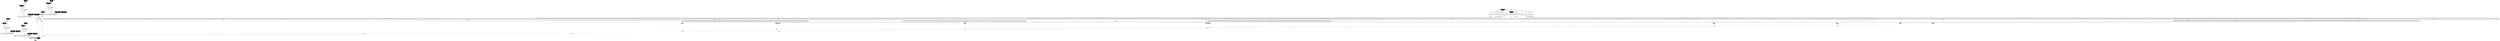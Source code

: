 digraph synthdef {
42 [label = "{{ <b> |<a> } |<__UG_NAME__>* }" style="filled, bold, rounded"  shape=record rankdir=LR];
43 [label = "{{ <b> |<a> } |<__UG_NAME__>* }" style="filled, bold, rounded"  shape=record rankdir=LR];
44 [label = "{{ <b> |<a> 5.0} |<__UG_NAME__>* }" style="filled, bold, rounded"  shape=record rankdir=LR];
45 [label = "{{ <b> |<a> 5.0} |<__UG_NAME__>* }" style="bold, rounded" shape=record rankdir=LR];
46 [label = "{{ <b> |<a> 5.0} |<__UG_NAME__>* }" style="bold, rounded" shape=record rankdir=LR];
50 [label = "{{ <b> |<a> 5.0} |<__UG_NAME__>* }" style="bold, rounded" shape=record rankdir=LR];
51 [label = "{{ <b> |<a> 5.0} |<__UG_NAME__>* }" style="bold, rounded" shape=record rankdir=LR];
55 [label = "{{ <b> |<a> 5.0} |<__UG_NAME__>* }" style="bold, rounded" shape=record rankdir=LR];
56 [label = "{{ <b> |<a> 5.0} |<__UG_NAME__>* }" style="bold, rounded" shape=record rankdir=LR];
60 [label = "{{ <b> |<a> } |<__UG_NAME__>* }" style="bold, rounded" shape=record rankdir=LR];
62 [label = "{{ <b> |<a> 5.0} |<__UG_NAME__>* }" style="bold, rounded" shape=record rankdir=LR];
63 [label = "{{ <b> |<a> 5.0} |<__UG_NAME__>* }" style="bold, rounded" shape=record rankdir=LR];
67 [label = "{{ <b> |<a> 5.0} |<__UG_NAME__>* }" style="bold, rounded" shape=record rankdir=LR];
68 [label = "{{ <b> |<a> 5.0} |<__UG_NAME__>* }" style="bold, rounded" shape=record rankdir=LR];
72 [label = "{{ <b> |<a> 5.0} |<__UG_NAME__>* }" style="bold, rounded" shape=record rankdir=LR];
73 [label = "{{ <b> |<a> 5.0} |<__UG_NAME__>* }" style="bold, rounded" shape=record rankdir=LR];
77 [label = "{{ <b> |<a> } |<__UG_NAME__>* }" style="bold, rounded" shape=record rankdir=LR];
80 [label = "{{ <b> |<a> 5.0} |<__UG_NAME__>* }" style="bold, rounded" shape=record rankdir=LR];
81 [label = "{{ <b> |<a> 5.0} |<__UG_NAME__>* }" style="bold, rounded" shape=record rankdir=LR];
85 [label = "{{ <b> |<a> 5.0} |<__UG_NAME__>* }" style="bold, rounded" shape=record rankdir=LR];
86 [label = "{{ <b> |<a> 5.0} |<__UG_NAME__>* }" style="bold, rounded" shape=record rankdir=LR];
90 [label = "{{ <b> |<a> 5.0} |<__UG_NAME__>* }" style="bold, rounded" shape=record rankdir=LR];
91 [label = "{{ <b> |<a> 5.0} |<__UG_NAME__>* }" style="bold, rounded" shape=record rankdir=LR];
95 [label = "{{ <b> |<a> } |<__UG_NAME__>* }" style="bold, rounded" shape=record rankdir=LR];
98 [label = "{{ <b> |<a> 5.0} |<__UG_NAME__>* }" style="bold, rounded" shape=record rankdir=LR];
99 [label = "{{ <b> |<a> 5.0} |<__UG_NAME__>* }" style="bold, rounded" shape=record rankdir=LR];
103 [label = "{{ <b> |<a> 5.0} |<__UG_NAME__>* }" style="bold, rounded" shape=record rankdir=LR];
104 [label = "{{ <b> |<a> 5.0} |<__UG_NAME__>* }" style="bold, rounded" shape=record rankdir=LR];
108 [label = "{{ <b> |<a> 5.0} |<__UG_NAME__>* }" style="bold, rounded" shape=record rankdir=LR];
109 [label = "{{ <b> |<a> 5.0} |<__UG_NAME__>* }" style="bold, rounded" shape=record rankdir=LR];
113 [label = "{{ <b> |<a> } |<__UG_NAME__>* }" style="bold, rounded" shape=record rankdir=LR];
116 [label = "{{ <b> |<a> 5.0} |<__UG_NAME__>* }" style="bold, rounded" shape=record rankdir=LR];
117 [label = "{{ <b> |<a> 5.0} |<__UG_NAME__>* }" style="bold, rounded" shape=record rankdir=LR];
121 [label = "{{ <b> |<a> 5.0} |<__UG_NAME__>* }" style="bold, rounded" shape=record rankdir=LR];
122 [label = "{{ <b> |<a> 5.0} |<__UG_NAME__>* }" style="bold, rounded" shape=record rankdir=LR];
126 [label = "{{ <b> |<a> 5.0} |<__UG_NAME__>* }" style="bold, rounded" shape=record rankdir=LR];
127 [label = "{{ <b> |<a> 5.0} |<__UG_NAME__>* }" style="bold, rounded" shape=record rankdir=LR];
131 [label = "{{ <b> |<a> } |<__UG_NAME__>* }" style="bold, rounded" shape=record rankdir=LR];
134 [label = "{{ <b> |<a> 5.0} |<__UG_NAME__>* }" style="filled, bold, rounded"  shape=record rankdir=LR];
136 [label = "{{ <b> |<a> } |<__UG_NAME__>* }" style="filled, bold, rounded"  shape=record rankdir=LR];
138 [label = "{{ <b> |<a> } |<__UG_NAME__>* }" style="filled, bold, rounded"  shape=record rankdir=LR];
139 [label = "{{ <b> |<a> } |<__UG_NAME__>* }" style="filled, bold, rounded"  shape=record rankdir=LR];
140 [label = "{{ <b> |<a> 5.0} |<__UG_NAME__>* }" style="filled, bold, rounded"  shape=record rankdir=LR];
141 [label = "{{ <b> |<a> } |<__UG_NAME__>* }" style="bold, rounded" shape=record rankdir=LR];
144 [label = "{{ <b> |<a> } |<__UG_NAME__>* }" style="bold, rounded" shape=record rankdir=LR];
146 [label = "{{ <b> |<a> } |<__UG_NAME__>* }" style="bold, rounded" shape=record rankdir=LR];
149 [label = "{{ <b> |<a> } |<__UG_NAME__>* }" style="bold, rounded" shape=record rankdir=LR];
152 [label = "{{ <b> |<a> } |<__UG_NAME__>* }" style="bold, rounded" shape=record rankdir=LR];
156 [label = "{{ <b> |<a> 5.0} |<__UG_NAME__>* }" style="filled, bold, rounded"  shape=record rankdir=LR];
157 [label = "{{ <b> |<a> } |<__UG_NAME__>* }" style="filled, bold, rounded"  shape=record rankdir=LR];
25 [label = "{{ <b> |<a> } |<__UG_NAME__>+ }" style="bold, rounded" shape=record rankdir=LR];
29 [label = "{{ <b> |<a> } |<__UG_NAME__>+ }" style="bold, rounded" shape=record rankdir=LR];
35 [label = "{{ <b> |<a> } |<__UG_NAME__>+ }" style="bold, rounded" shape=record rankdir=LR];
39 [label = "{{ <b> |<a> } |<__UG_NAME__>+ }" style="bold, rounded" shape=record rankdir=LR];
48 [label = "{{ <b> |<a> } |<__UG_NAME__>+ }" style="bold, rounded" shape=record rankdir=LR];
53 [label = "{{ <b> |<a> } |<__UG_NAME__>+ }" style="bold, rounded" shape=record rankdir=LR];
58 [label = "{{ <b> |<a> } |<__UG_NAME__>+ }" style="bold, rounded" shape=record rankdir=LR];
65 [label = "{{ <b> |<a> } |<__UG_NAME__>+ }" style="bold, rounded" shape=record rankdir=LR];
70 [label = "{{ <b> |<a> } |<__UG_NAME__>+ }" style="bold, rounded" shape=record rankdir=LR];
75 [label = "{{ <b> |<a> } |<__UG_NAME__>+ }" style="bold, rounded" shape=record rankdir=LR];
79 [label = "{{ <b> |<a> } |<__UG_NAME__>+ }" style="filled, bold, rounded"  shape=record rankdir=LR];
83 [label = "{{ <b> |<a> } |<__UG_NAME__>+ }" style="bold, rounded" shape=record rankdir=LR];
88 [label = "{{ <b> |<a> } |<__UG_NAME__>+ }" style="bold, rounded" shape=record rankdir=LR];
93 [label = "{{ <b> |<a> } |<__UG_NAME__>+ }" style="bold, rounded" shape=record rankdir=LR];
97 [label = "{{ <b> |<a> } |<__UG_NAME__>+ }" style="filled, bold, rounded"  shape=record rankdir=LR];
101 [label = "{{ <b> |<a> } |<__UG_NAME__>+ }" style="bold, rounded" shape=record rankdir=LR];
106 [label = "{{ <b> |<a> } |<__UG_NAME__>+ }" style="bold, rounded" shape=record rankdir=LR];
111 [label = "{{ <b> |<a> } |<__UG_NAME__>+ }" style="bold, rounded" shape=record rankdir=LR];
115 [label = "{{ <b> |<a> } |<__UG_NAME__>+ }" style="filled, bold, rounded"  shape=record rankdir=LR];
119 [label = "{{ <b> |<a> } |<__UG_NAME__>+ }" style="bold, rounded" shape=record rankdir=LR];
124 [label = "{{ <b> |<a> } |<__UG_NAME__>+ }" style="bold, rounded" shape=record rankdir=LR];
129 [label = "{{ <b> |<a> } |<__UG_NAME__>+ }" style="bold, rounded" shape=record rankdir=LR];
133 [label = "{{ <b> |<a> } |<__UG_NAME__>+ }" style="filled, bold, rounded"  shape=record rankdir=LR];
137 [label = "{{ <b> |<a> } |<__UG_NAME__>+ }" style="filled, bold, rounded"  shape=record rankdir=LR];
148 [label = "{{ <b> |<a> } |<__UG_NAME__>+ }" style="filled, bold, rounded"  shape=record rankdir=LR];
151 [label = "{{ <b> |<a> } |<__UG_NAME__>+ }" style="filled, bold, rounded"  shape=record rankdir=LR];
154 [label = "{{ <b> |<a> } |<__UG_NAME__>+ }" style="filled, bold, rounded"  shape=record rankdir=LR];
155 [label = "{{ <b> |<a> } |<__UG_NAME__>+ }" style="filled, bold, rounded"  shape=record rankdir=LR];
158 [label = "{{ <b> |<a> } |<__UG_NAME__>+ }" style="filled, bold, rounded"  shape=record rankdir=LR];
164 [label = "{{ <b> |<a> } |<__UG_NAME__>+ }" style="bold, rounded" shape=record rankdir=LR];
167 [label = "{{ <b> |<a> } |<__UG_NAME__>+ }" style="bold, rounded" shape=record rankdir=LR];
174 [label = "{{ <b> |<a> } |<__UG_NAME__>+ }" style="bold, rounded" shape=record rankdir=LR];
178 [label = "{{ <b> |<a> } |<__UG_NAME__>+ }" style="bold, rounded" shape=record rankdir=LR];
47 [label = "{{ <b> 5.0|<a> } |<__UG_NAME__>- }" style="bold, rounded" shape=record rankdir=LR];
52 [label = "{{ <b> 5.0|<a> } |<__UG_NAME__>- }" style="bold, rounded" shape=record rankdir=LR];
57 [label = "{{ <b> 5.0|<a> } |<__UG_NAME__>- }" style="bold, rounded" shape=record rankdir=LR];
64 [label = "{{ <b> 4.0|<a> } |<__UG_NAME__>- }" style="bold, rounded" shape=record rankdir=LR];
69 [label = "{{ <b> 4.0|<a> } |<__UG_NAME__>- }" style="bold, rounded" shape=record rankdir=LR];
74 [label = "{{ <b> 4.0|<a> } |<__UG_NAME__>- }" style="bold, rounded" shape=record rankdir=LR];
82 [label = "{{ <b> 3.0|<a> } |<__UG_NAME__>- }" style="bold, rounded" shape=record rankdir=LR];
87 [label = "{{ <b> 3.0|<a> } |<__UG_NAME__>- }" style="bold, rounded" shape=record rankdir=LR];
92 [label = "{{ <b> 3.0|<a> } |<__UG_NAME__>- }" style="bold, rounded" shape=record rankdir=LR];
100 [label = "{{ <b> 2.0|<a> } |<__UG_NAME__>- }" style="bold, rounded" shape=record rankdir=LR];
105 [label = "{{ <b> 2.0|<a> } |<__UG_NAME__>- }" style="bold, rounded" shape=record rankdir=LR];
110 [label = "{{ <b> 2.0|<a> } |<__UG_NAME__>- }" style="bold, rounded" shape=record rankdir=LR];
118 [label = "{{ <b> 1.0|<a> } |<__UG_NAME__>- }" style="bold, rounded" shape=record rankdir=LR];
123 [label = "{{ <b> 1.0|<a> } |<__UG_NAME__>- }" style="bold, rounded" shape=record rankdir=LR];
128 [label = "{{ <b> 1.0|<a> } |<__UG_NAME__>- }" style="bold, rounded" shape=record rankdir=LR];
135 [label = "{{ <b> |<a> 1.0} |<__UG_NAME__>- }" style="bold, rounded" shape=record rankdir=LR];
24 [label = "{{ <b> 0.0|<a> } |<__UG_NAME__>\> }" style="bold, rounded" shape=record rankdir=LR];
28 [label = "{{ <b> 0.0|<a> } |<__UG_NAME__>\> }" style="bold, rounded" shape=record rankdir=LR];
34 [label = "{{ <b> 0.0|<a> } |<__UG_NAME__>\> }" style="bold, rounded" shape=record rankdir=LR];
38 [label = "{{ <b> 0.0|<a> } |<__UG_NAME__>\> }" style="bold, rounded" shape=record rankdir=LR];
163 [label = "{{ <b> 0.0|<a> } |<__UG_NAME__>\> }" style="bold, rounded" shape=record rankdir=LR];
166 [label = "{{ <b> 0.0|<a> } |<__UG_NAME__>\> }" style="bold, rounded" shape=record rankdir=LR];
173 [label = "{{ <b> 0.0|<a> } |<__UG_NAME__>\> }" style="bold, rounded" shape=record rankdir=LR];
177 [label = "{{ <b> 0.0|<a> } |<__UG_NAME__>\> }" style="bold, rounded" shape=record rankdir=LR];
23 [label = "{{ <b> |<a> } |<__UG_NAME__>abs }" style="bold, rounded" shape=record rankdir=LR];
27 [label = "{{ <b> |<a> } |<__UG_NAME__>abs }" style="bold, rounded" shape=record rankdir=LR];
33 [label = "{{ <b> |<a> } |<__UG_NAME__>abs }" style="bold, rounded" shape=record rankdir=LR];
37 [label = "{{ <b> |<a> } |<__UG_NAME__>abs }" style="bold, rounded" shape=record rankdir=LR];
162 [label = "{{ <b> |<a> } |<__UG_NAME__>abs }" style="bold, rounded" shape=record rankdir=LR];
165 [label = "{{ <b> |<a> } |<__UG_NAME__>abs }" style="bold, rounded" shape=record rankdir=LR];
172 [label = "{{ <b> |<a> } |<__UG_NAME__>abs }" style="bold, rounded" shape=record rankdir=LR];
176 [label = "{{ <b> |<a> } |<__UG_NAME__>abs }" style="bold, rounded" shape=record rankdir=LR];
61 [label = "{{ <bw> bw|<freq> freq|<in> in} |<__UG_NAME__>b-band-pass }" style="filled, bold, rounded"  shape=record rankdir=LR];
78 [label = "{{ <bw> bw|<freq> freq|<in> in} |<__UG_NAME__>b-band-pass }" style="filled, bold, rounded"  shape=record rankdir=LR];
96 [label = "{{ <bw> bw|<freq> freq|<in> in} |<__UG_NAME__>b-band-pass }" style="filled, bold, rounded"  shape=record rankdir=LR];
114 [label = "{{ <bw> bw|<freq> freq|<in> in} |<__UG_NAME__>b-band-pass }" style="filled, bold, rounded"  shape=record rankdir=LR];
132 [label = "{{ <bw> bw|<freq> freq|<in> in} |<__UG_NAME__>b-band-pass }" style="filled, bold, rounded"  shape=record rankdir=LR];
142 [label = "{{ <bw> bw|<freq> freq|<in> in} |<__UG_NAME__>b-band-pass }" style="filled, bold, rounded"  shape=record rankdir=LR];
145 [label = "{{ <bw> bw|<freq> freq|<in> in} |<__UG_NAME__>b-band-pass }" style="filled, bold, rounded"  shape=record rankdir=LR];
147 [label = "{{ <bw> bw|<freq> freq|<in> in} |<__UG_NAME__>b-band-pass }" style="filled, bold, rounded"  shape=record rankdir=LR];
150 [label = "{{ <bw> bw|<freq> freq|<in> in} |<__UG_NAME__>b-band-pass }" style="filled, bold, rounded"  shape=record rankdir=LR];
153 [label = "{{ <bw> bw|<freq> freq|<in> in} |<__UG_NAME__>b-band-pass }" style="filled, bold, rounded"  shape=record rankdir=LR];
21 [label = "{{ <hi> hi 1.0|<lo> lo 0.0|<in> in} |<__UG_NAME__>clip }" style="bold, rounded" shape=record rankdir=LR];
143 [label = "{{ <hi> hi 1.0|<lo> lo 0.0|<in> in} |<__UG_NAME__>clip }" style="bold, rounded" shape=record rankdir=LR];
0 [label = "control
 :voice
 default: 0.0" shape=invhouse style="rounded, filled, bold" fillcolor=black fontcolor=white ]; 
1 [label = "control
 :vowel_sound
 default: 1.0" shape=invhouse style="rounded, filled, bold" fillcolor=black fontcolor=white ]; 
2 [label = "control
 :pre_amp
 default: 1.0" shape=invhouse style="rounded, filled, bold" fillcolor=black fontcolor=white ]; 
3 [label = "control
 :pre_amp_slide
 default: 0.0" shape=invhouse style="rounded, filled, bold" fillcolor=black fontcolor=white ]; 
4 [label = "control
 :pre_amp_slide_shape
 default: 1.0" shape=invhouse style="rounded, filled, bold" fillcolor=black fontcolor=white ]; 
5 [label = "control
 :pre_amp_slide_curve
 default: 0.0" shape=invhouse style="rounded, filled, bold" fillcolor=black fontcolor=white ]; 
6 [label = "control
 :amp
 default: 1.0" shape=invhouse style="rounded, filled, bold" fillcolor=black fontcolor=white ]; 
7 [label = "control
 :amp_slide
 default: 0.0" shape=invhouse style="rounded, filled, bold" fillcolor=black fontcolor=white ]; 
8 [label = "control
 :amp_slide_shape
 default: 1.0" shape=invhouse style="rounded, filled, bold" fillcolor=black fontcolor=white ]; 
9 [label = "control
 :amp_slide_curve
 default: 0.0" shape=invhouse style="rounded, filled, bold" fillcolor=black fontcolor=white ]; 
10 [label = "control
 :mix
 default: 1.0" shape=invhouse style="rounded, filled, bold" fillcolor=black fontcolor=white ]; 
11 [label = "control
 :mix_slide
 default: 0.0" shape=invhouse style="rounded, filled, bold" fillcolor=black fontcolor=white ]; 
12 [label = "control
 :mix_slide_shape
 default: 1.0" shape=invhouse style="rounded, filled, bold" fillcolor=black fontcolor=white ]; 
13 [label = "control
 :mix_slide_curve
 default: 0.0" shape=invhouse style="rounded, filled, bold" fillcolor=black fontcolor=white ]; 
14 [label = "control
 :pre_mix
 default: 1.0" shape=invhouse style="rounded, filled, bold" fillcolor=black fontcolor=white ]; 
15 [label = "control
 :pre_mix_slide
 default: 0.0" shape=invhouse style="rounded, filled, bold" fillcolor=black fontcolor=white ]; 
16 [label = "control
 :pre_mix_slide_shape
 default: 1.0" shape=invhouse style="rounded, filled, bold" fillcolor=black fontcolor=white ]; 
17 [label = "control
 :pre_mix_slide_curve
 default: 0.0" shape=invhouse style="rounded, filled, bold" fillcolor=black fontcolor=white ]; 
18 [label = "control
 :in_bus
 default: 0.0" shape=invhouse style="rounded, filled, bold" fillcolor=black fontcolor=white ]; 
19 [label = "control
 :out_bus
 default: 0.0" shape=invhouse style="rounded, filled, bold" fillcolor=black fontcolor=white ]; 
30 [label = "{{ <action> action 0.0|<time____scale> time-scale 1.0|<level____bias> level-bias 0.0|<level____scale> level-scale 1.0|<gate> gate|{{<envelope___clip___0>|1.0|-99|-99|<envelope___clip___4>|<envelope___control___5>|<envelope___control___6>|<envelope___control___7>}|envelope}} |<__UG_NAME__>env-gen }" style="bold, rounded" shape=record rankdir=LR];
40 [label = "{{ <action> action 0.0|<time____scale> time-scale 1.0|<level____bias> level-bias 0.0|<level____scale> level-scale 1.0|<gate> gate|{{<envelope___control___0>|1.0|-99|-99|<envelope___control___4>|<envelope___control___5>|<envelope___control___6>|<envelope___control___7>}|envelope}} |<__UG_NAME__>env-gen }" style="bold, rounded" shape=record rankdir=LR];
168 [label = "{{ <action> action 0.0|<time____scale> time-scale 1.0|<level____bias> level-bias 0.0|<level____scale> level-scale 1.0|<gate> gate|{{<envelope___clip___0>|1.0|-99|-99|<envelope___clip___4>|<envelope___control___5>|<envelope___control___6>|<envelope___control___7>}|envelope}} |<__UG_NAME__>env-gen }" style="bold, rounded" shape=record rankdir=LR];
179 [label = "{{ <action> action 0.0|<time____scale> time-scale 1.0|<level____bias> level-bias 0.0|<level____scale> level-scale 1.0|<gate> gate|{{<envelope___control___0>|1.0|-99|-99|<envelope___control___4>|<envelope___control___5>|<envelope___control___6>|<envelope___control___7>}|envelope}} |<__UG_NAME__>env-gen }" style="bold, rounded" shape=record rankdir=LR];
22 [label = "{{ <in> in} |<__UG_NAME__>hpz1 }" style="bold, rounded" shape=record rankdir=LR];
26 [label = "{{ <in> in} |<__UG_NAME__>hpz1 }" style="bold, rounded" shape=record rankdir=LR];
32 [label = "{{ <in> in} |<__UG_NAME__>hpz1 }" style="bold, rounded" shape=record rankdir=LR];
36 [label = "{{ <in> in} |<__UG_NAME__>hpz1 }" style="bold, rounded" shape=record rankdir=LR];
159 [label = "{{ <in> in} |<__UG_NAME__>hpz1 }" style="bold, rounded" shape=record rankdir=LR];
161 [label = "{{ <in> in} |<__UG_NAME__>hpz1 }" style="bold, rounded" shape=record rankdir=LR];
171 [label = "{{ <in> in} |<__UG_NAME__>hpz1 }" style="bold, rounded" shape=record rankdir=LR];
175 [label = "{{ <in> in} |<__UG_NAME__>hpz1 }" style="bold, rounded" shape=record rankdir=LR];
20 [label = "{{ <phase> phase 0.0|<freq> freq 0.0} |<__UG_NAME__>impulse }" style="bold, rounded" shape=record rankdir=LR];
31 [label = "{{ <phase> phase 0.0|<freq> freq 0.0} |<__UG_NAME__>impulse }" style="bold, rounded" shape=record rankdir=LR];
160 [label = "{{ <phase> phase 0.0|<freq> freq 0.0} |<__UG_NAME__>impulse }" style="bold, rounded" shape=record rankdir=LR];
170 [label = "{{ <phase> phase 0.0|<freq> freq 0.0} |<__UG_NAME__>impulse }" style="bold, rounded" shape=record rankdir=LR];
41 [label = "{{ <num____channels> num-channels 2|<bus> bus} |<__UG_NAME__>in }" style="filled, bold, rounded"  shape=record rankdir=LR];
169 [label = "{{ <add> add -1.0|<mul> mul 2.0|<in> in} |<__UG_NAME__>mul-add }" style="bold, rounded" shape=record rankdir=LR];
182 [label = "{{ {{<signals___x____fade2___0>|<signals___x____fade2___1>}|signals}|<bus> bus} |<__UG_NAME__>out }" style="filled, bold, rounded"  shape=record rankdir=LR];
49 [label = "{{ {{800|1150|2900|3900|4950|350|2000|2800|3600|4950|270|2140|2950|3900|4950|450|800|2830|3800|4950|325|700|2700|3800|4950|800|1150|2800|3500|4950|400|1600|2700|3300|4950|350|1700|2700|3700|4950|450|800|2830|3500|4950|325|700|2530|3500|4950|660|1120|2750|3000|3350|440|1800|2700|3000|3300|270|1850|2900|3350|3590|430|820|2700|3000|3300|370|630|2750|3000|3400|650|1080|2650|2900|3250|400|1700|2600|3200|3580|290|1870|2800|3250|3540|400|800|2600|2800|3000|350|600|2700|2900|3300|600|1040|2250|2450|2750|400|1620|2400|2800|3100|250|1750|2600|3050|3340|400|750|2400|2600|2900|350|600|2400|2675|2950}|array}|<which> which} |<__UG_NAME__>select }" style="bold, rounded" shape=record rankdir=LR];
54 [label = "{{ {{1/80|1/90|1/120|1/130|1/140|1/60|1/100|1/120|1/150|1/200|1/60|1/90|1/100|1/120|1/120|1/70|1/80|1/100|1/130|1/135|1/50|1/60|1/170|1/180|1/200|1/80|1/90|1/120|1/130|1/140|1/60|1/80|1/120|1/150|1/200|1/50|1/100|1/120|1/150|1/200|1/70|1/80|1/100|1/130|1/135|1/50|1/60|1/170|1/180|1/200|1/80|1/90|1/120|1/130|1/140|1/70|1/80|1/100|1/120|1/120|1/40|1/90|1/100|1/120|1/120|1/40|1/80|1/100|1/120|1/120|1/40|1/60|1/100|1/120|1/120|1/80|1/90|1/120|1/130|1/140|1/70|1/80|1/100|1/120|1/120|1/40|1/90|1/100|1/120|1/120|1/40|1/80|1/100|1/120|1/120|1/40|1/60|1/100|1/120|1/120|1/60|1/70|1/110|1/120|1/130|1/40|1/80|1/100|1/120|1/120|1/60|1/90|1/100|1/120|1/120|1/40|1/80|1/100|1/120|1/120|1/40|1/80|1/100|1/120|1/120}|array}|<which> which} |<__UG_NAME__>select }" style="bold, rounded" shape=record rankdir=LR];
59 [label = "{{ {{1.0|0.5011872336272722|0.025118864315095784|0.09999999999999998|0.0031622776601683764|1.0|0.09999999999999998|0.17782794100389226|1/100|0.0015848931924611136|1.0|0.251188643150958|0.050118723362727206|0.050118723362727206|0.006309573444801925|1.0|0.2818382931264453|0.0794328234724281|0.0794328234724281|0.0031622776601683764|1.0|0.1584893192461113|0.017782794100389226|1/100|9.999999999999994E-4|1.0|0.6309573444801931|0.09999999999999998|0.015848931924611127|9.999999999999994E-4|1.0|0.06309573444801932|0.031622776601683784|0.017782794100389226|9.999999999999994E-4|1.0|0.09999999999999998|0.031622776601683784|0.015848931924611127|9.999999999999994E-4|1.0|0.3548133892335754|0.1584893192461113|0.03981071705534973|0.001778279410038922|1.0|0.251188643150958|0.031622776601683784|1/100|6.309573444801923E-4|1.0|0.5011872336272722|0.07079457843841379|0.06309573444801932|0.012589254117941666|1.0|0.19952623149688797|0.12589254117941667|0.09999999999999998|0.09999999999999998|1.0|0.06309573444801932|0.06309573444801932|0.015848931924611127|0.015848931924611127|1.0|0.3162277660168379|0.050118723362727206|0.0794328234724281|0.019952623149688792|1.0|0.09999999999999998|0.07079457843841379|0.031622776601683784|0.019952623149688792|1.0|0.5011872336272722|0.44668359215096315|0.3981071705534972|0.0794328234724281|1.0|0.19952623149688797|0.251188643150958|0.19952623149688797|0.09999999999999998|1.0|0.17782794100389226|0.12589254117941667|0.09999999999999998|0.031622776601683784|1.0|0.3162277660168379|0.251188643150958|0.251188643150958|0.050118723362727206|1.0|0.09999999999999998|0.14125375446227542|0.19952623149688797|0.050118723362727206|1.0|0.44668359215096315|0.3548133892335754|0.3548133892335754|0.09999999999999998|1.0|0.251188643150958|0.3548133892335754|0.251188643150958|0.12589254117941667|1.0|0.031622776601683784|0.1584893192461113|0.0794328234724281|0.03981071705534973|1.0|0.2818382931264453|0.08912509381337454|0.09999999999999998|1/100|1.0|0.09999999999999998|0.025118864315095784|0.03981071705534973|0.015848931924611127}|array}|<which> which} |<__UG_NAME__>select }" style="bold, rounded" shape=record rankdir=LR];
66 [label = "{{ {{800|1150|2900|3900|4950|350|2000|2800|3600|4950|270|2140|2950|3900|4950|450|800|2830|3800|4950|325|700|2700|3800|4950|800|1150|2800|3500|4950|400|1600|2700|3300|4950|350|1700|2700|3700|4950|450|800|2830|3500|4950|325|700|2530|3500|4950|660|1120|2750|3000|3350|440|1800|2700|3000|3300|270|1850|2900|3350|3590|430|820|2700|3000|3300|370|630|2750|3000|3400|650|1080|2650|2900|3250|400|1700|2600|3200|3580|290|1870|2800|3250|3540|400|800|2600|2800|3000|350|600|2700|2900|3300|600|1040|2250|2450|2750|400|1620|2400|2800|3100|250|1750|2600|3050|3340|400|750|2400|2600|2900|350|600|2400|2675|2950}|array}|<which> which} |<__UG_NAME__>select }" style="bold, rounded" shape=record rankdir=LR];
71 [label = "{{ {{1/80|1/90|1/120|1/130|1/140|1/60|1/100|1/120|1/150|1/200|1/60|1/90|1/100|1/120|1/120|1/70|1/80|1/100|1/130|1/135|1/50|1/60|1/170|1/180|1/200|1/80|1/90|1/120|1/130|1/140|1/60|1/80|1/120|1/150|1/200|1/50|1/100|1/120|1/150|1/200|1/70|1/80|1/100|1/130|1/135|1/50|1/60|1/170|1/180|1/200|1/80|1/90|1/120|1/130|1/140|1/70|1/80|1/100|1/120|1/120|1/40|1/90|1/100|1/120|1/120|1/40|1/80|1/100|1/120|1/120|1/40|1/60|1/100|1/120|1/120|1/80|1/90|1/120|1/130|1/140|1/70|1/80|1/100|1/120|1/120|1/40|1/90|1/100|1/120|1/120|1/40|1/80|1/100|1/120|1/120|1/40|1/60|1/100|1/120|1/120|1/60|1/70|1/110|1/120|1/130|1/40|1/80|1/100|1/120|1/120|1/60|1/90|1/100|1/120|1/120|1/40|1/80|1/100|1/120|1/120|1/40|1/80|1/100|1/120|1/120}|array}|<which> which} |<__UG_NAME__>select }" style="bold, rounded" shape=record rankdir=LR];
76 [label = "{{ {{1.0|0.5011872336272722|0.025118864315095784|0.09999999999999998|0.0031622776601683764|1.0|0.09999999999999998|0.17782794100389226|1/100|0.0015848931924611136|1.0|0.251188643150958|0.050118723362727206|0.050118723362727206|0.006309573444801925|1.0|0.2818382931264453|0.0794328234724281|0.0794328234724281|0.0031622776601683764|1.0|0.1584893192461113|0.017782794100389226|1/100|9.999999999999994E-4|1.0|0.6309573444801931|0.09999999999999998|0.015848931924611127|9.999999999999994E-4|1.0|0.06309573444801932|0.031622776601683784|0.017782794100389226|9.999999999999994E-4|1.0|0.09999999999999998|0.031622776601683784|0.015848931924611127|9.999999999999994E-4|1.0|0.3548133892335754|0.1584893192461113|0.03981071705534973|0.001778279410038922|1.0|0.251188643150958|0.031622776601683784|1/100|6.309573444801923E-4|1.0|0.5011872336272722|0.07079457843841379|0.06309573444801932|0.012589254117941666|1.0|0.19952623149688797|0.12589254117941667|0.09999999999999998|0.09999999999999998|1.0|0.06309573444801932|0.06309573444801932|0.015848931924611127|0.015848931924611127|1.0|0.3162277660168379|0.050118723362727206|0.0794328234724281|0.019952623149688792|1.0|0.09999999999999998|0.07079457843841379|0.031622776601683784|0.019952623149688792|1.0|0.5011872336272722|0.44668359215096315|0.3981071705534972|0.0794328234724281|1.0|0.19952623149688797|0.251188643150958|0.19952623149688797|0.09999999999999998|1.0|0.17782794100389226|0.12589254117941667|0.09999999999999998|0.031622776601683784|1.0|0.3162277660168379|0.251188643150958|0.251188643150958|0.050118723362727206|1.0|0.09999999999999998|0.14125375446227542|0.19952623149688797|0.050118723362727206|1.0|0.44668359215096315|0.3548133892335754|0.3548133892335754|0.09999999999999998|1.0|0.251188643150958|0.3548133892335754|0.251188643150958|0.12589254117941667|1.0|0.031622776601683784|0.1584893192461113|0.0794328234724281|0.03981071705534973|1.0|0.2818382931264453|0.08912509381337454|0.09999999999999998|1/100|1.0|0.09999999999999998|0.025118864315095784|0.03981071705534973|0.015848931924611127}|array}|<which> which} |<__UG_NAME__>select }" style="bold, rounded" shape=record rankdir=LR];
84 [label = "{{ {{800|1150|2900|3900|4950|350|2000|2800|3600|4950|270|2140|2950|3900|4950|450|800|2830|3800|4950|325|700|2700|3800|4950|800|1150|2800|3500|4950|400|1600|2700|3300|4950|350|1700|2700|3700|4950|450|800|2830|3500|4950|325|700|2530|3500|4950|660|1120|2750|3000|3350|440|1800|2700|3000|3300|270|1850|2900|3350|3590|430|820|2700|3000|3300|370|630|2750|3000|3400|650|1080|2650|2900|3250|400|1700|2600|3200|3580|290|1870|2800|3250|3540|400|800|2600|2800|3000|350|600|2700|2900|3300|600|1040|2250|2450|2750|400|1620|2400|2800|3100|250|1750|2600|3050|3340|400|750|2400|2600|2900|350|600|2400|2675|2950}|array}|<which> which} |<__UG_NAME__>select }" style="bold, rounded" shape=record rankdir=LR];
89 [label = "{{ {{1/80|1/90|1/120|1/130|1/140|1/60|1/100|1/120|1/150|1/200|1/60|1/90|1/100|1/120|1/120|1/70|1/80|1/100|1/130|1/135|1/50|1/60|1/170|1/180|1/200|1/80|1/90|1/120|1/130|1/140|1/60|1/80|1/120|1/150|1/200|1/50|1/100|1/120|1/150|1/200|1/70|1/80|1/100|1/130|1/135|1/50|1/60|1/170|1/180|1/200|1/80|1/90|1/120|1/130|1/140|1/70|1/80|1/100|1/120|1/120|1/40|1/90|1/100|1/120|1/120|1/40|1/80|1/100|1/120|1/120|1/40|1/60|1/100|1/120|1/120|1/80|1/90|1/120|1/130|1/140|1/70|1/80|1/100|1/120|1/120|1/40|1/90|1/100|1/120|1/120|1/40|1/80|1/100|1/120|1/120|1/40|1/60|1/100|1/120|1/120|1/60|1/70|1/110|1/120|1/130|1/40|1/80|1/100|1/120|1/120|1/60|1/90|1/100|1/120|1/120|1/40|1/80|1/100|1/120|1/120|1/40|1/80|1/100|1/120|1/120}|array}|<which> which} |<__UG_NAME__>select }" style="bold, rounded" shape=record rankdir=LR];
94 [label = "{{ {{1.0|0.5011872336272722|0.025118864315095784|0.09999999999999998|0.0031622776601683764|1.0|0.09999999999999998|0.17782794100389226|1/100|0.0015848931924611136|1.0|0.251188643150958|0.050118723362727206|0.050118723362727206|0.006309573444801925|1.0|0.2818382931264453|0.0794328234724281|0.0794328234724281|0.0031622776601683764|1.0|0.1584893192461113|0.017782794100389226|1/100|9.999999999999994E-4|1.0|0.6309573444801931|0.09999999999999998|0.015848931924611127|9.999999999999994E-4|1.0|0.06309573444801932|0.031622776601683784|0.017782794100389226|9.999999999999994E-4|1.0|0.09999999999999998|0.031622776601683784|0.015848931924611127|9.999999999999994E-4|1.0|0.3548133892335754|0.1584893192461113|0.03981071705534973|0.001778279410038922|1.0|0.251188643150958|0.031622776601683784|1/100|6.309573444801923E-4|1.0|0.5011872336272722|0.07079457843841379|0.06309573444801932|0.012589254117941666|1.0|0.19952623149688797|0.12589254117941667|0.09999999999999998|0.09999999999999998|1.0|0.06309573444801932|0.06309573444801932|0.015848931924611127|0.015848931924611127|1.0|0.3162277660168379|0.050118723362727206|0.0794328234724281|0.019952623149688792|1.0|0.09999999999999998|0.07079457843841379|0.031622776601683784|0.019952623149688792|1.0|0.5011872336272722|0.44668359215096315|0.3981071705534972|0.0794328234724281|1.0|0.19952623149688797|0.251188643150958|0.19952623149688797|0.09999999999999998|1.0|0.17782794100389226|0.12589254117941667|0.09999999999999998|0.031622776601683784|1.0|0.3162277660168379|0.251188643150958|0.251188643150958|0.050118723362727206|1.0|0.09999999999999998|0.14125375446227542|0.19952623149688797|0.050118723362727206|1.0|0.44668359215096315|0.3548133892335754|0.3548133892335754|0.09999999999999998|1.0|0.251188643150958|0.3548133892335754|0.251188643150958|0.12589254117941667|1.0|0.031622776601683784|0.1584893192461113|0.0794328234724281|0.03981071705534973|1.0|0.2818382931264453|0.08912509381337454|0.09999999999999998|1/100|1.0|0.09999999999999998|0.025118864315095784|0.03981071705534973|0.015848931924611127}|array}|<which> which} |<__UG_NAME__>select }" style="bold, rounded" shape=record rankdir=LR];
102 [label = "{{ {{800|1150|2900|3900|4950|350|2000|2800|3600|4950|270|2140|2950|3900|4950|450|800|2830|3800|4950|325|700|2700|3800|4950|800|1150|2800|3500|4950|400|1600|2700|3300|4950|350|1700|2700|3700|4950|450|800|2830|3500|4950|325|700|2530|3500|4950|660|1120|2750|3000|3350|440|1800|2700|3000|3300|270|1850|2900|3350|3590|430|820|2700|3000|3300|370|630|2750|3000|3400|650|1080|2650|2900|3250|400|1700|2600|3200|3580|290|1870|2800|3250|3540|400|800|2600|2800|3000|350|600|2700|2900|3300|600|1040|2250|2450|2750|400|1620|2400|2800|3100|250|1750|2600|3050|3340|400|750|2400|2600|2900|350|600|2400|2675|2950}|array}|<which> which} |<__UG_NAME__>select }" style="bold, rounded" shape=record rankdir=LR];
107 [label = "{{ {{1/80|1/90|1/120|1/130|1/140|1/60|1/100|1/120|1/150|1/200|1/60|1/90|1/100|1/120|1/120|1/70|1/80|1/100|1/130|1/135|1/50|1/60|1/170|1/180|1/200|1/80|1/90|1/120|1/130|1/140|1/60|1/80|1/120|1/150|1/200|1/50|1/100|1/120|1/150|1/200|1/70|1/80|1/100|1/130|1/135|1/50|1/60|1/170|1/180|1/200|1/80|1/90|1/120|1/130|1/140|1/70|1/80|1/100|1/120|1/120|1/40|1/90|1/100|1/120|1/120|1/40|1/80|1/100|1/120|1/120|1/40|1/60|1/100|1/120|1/120|1/80|1/90|1/120|1/130|1/140|1/70|1/80|1/100|1/120|1/120|1/40|1/90|1/100|1/120|1/120|1/40|1/80|1/100|1/120|1/120|1/40|1/60|1/100|1/120|1/120|1/60|1/70|1/110|1/120|1/130|1/40|1/80|1/100|1/120|1/120|1/60|1/90|1/100|1/120|1/120|1/40|1/80|1/100|1/120|1/120|1/40|1/80|1/100|1/120|1/120}|array}|<which> which} |<__UG_NAME__>select }" style="bold, rounded" shape=record rankdir=LR];
112 [label = "{{ {{1.0|0.5011872336272722|0.025118864315095784|0.09999999999999998|0.0031622776601683764|1.0|0.09999999999999998|0.17782794100389226|1/100|0.0015848931924611136|1.0|0.251188643150958|0.050118723362727206|0.050118723362727206|0.006309573444801925|1.0|0.2818382931264453|0.0794328234724281|0.0794328234724281|0.0031622776601683764|1.0|0.1584893192461113|0.017782794100389226|1/100|9.999999999999994E-4|1.0|0.6309573444801931|0.09999999999999998|0.015848931924611127|9.999999999999994E-4|1.0|0.06309573444801932|0.031622776601683784|0.017782794100389226|9.999999999999994E-4|1.0|0.09999999999999998|0.031622776601683784|0.015848931924611127|9.999999999999994E-4|1.0|0.3548133892335754|0.1584893192461113|0.03981071705534973|0.001778279410038922|1.0|0.251188643150958|0.031622776601683784|1/100|6.309573444801923E-4|1.0|0.5011872336272722|0.07079457843841379|0.06309573444801932|0.012589254117941666|1.0|0.19952623149688797|0.12589254117941667|0.09999999999999998|0.09999999999999998|1.0|0.06309573444801932|0.06309573444801932|0.015848931924611127|0.015848931924611127|1.0|0.3162277660168379|0.050118723362727206|0.0794328234724281|0.019952623149688792|1.0|0.09999999999999998|0.07079457843841379|0.031622776601683784|0.019952623149688792|1.0|0.5011872336272722|0.44668359215096315|0.3981071705534972|0.0794328234724281|1.0|0.19952623149688797|0.251188643150958|0.19952623149688797|0.09999999999999998|1.0|0.17782794100389226|0.12589254117941667|0.09999999999999998|0.031622776601683784|1.0|0.3162277660168379|0.251188643150958|0.251188643150958|0.050118723362727206|1.0|0.09999999999999998|0.14125375446227542|0.19952623149688797|0.050118723362727206|1.0|0.44668359215096315|0.3548133892335754|0.3548133892335754|0.09999999999999998|1.0|0.251188643150958|0.3548133892335754|0.251188643150958|0.12589254117941667|1.0|0.031622776601683784|0.1584893192461113|0.0794328234724281|0.03981071705534973|1.0|0.2818382931264453|0.08912509381337454|0.09999999999999998|1/100|1.0|0.09999999999999998|0.025118864315095784|0.03981071705534973|0.015848931924611127}|array}|<which> which} |<__UG_NAME__>select }" style="bold, rounded" shape=record rankdir=LR];
120 [label = "{{ {{800|1150|2900|3900|4950|350|2000|2800|3600|4950|270|2140|2950|3900|4950|450|800|2830|3800|4950|325|700|2700|3800|4950|800|1150|2800|3500|4950|400|1600|2700|3300|4950|350|1700|2700|3700|4950|450|800|2830|3500|4950|325|700|2530|3500|4950|660|1120|2750|3000|3350|440|1800|2700|3000|3300|270|1850|2900|3350|3590|430|820|2700|3000|3300|370|630|2750|3000|3400|650|1080|2650|2900|3250|400|1700|2600|3200|3580|290|1870|2800|3250|3540|400|800|2600|2800|3000|350|600|2700|2900|3300|600|1040|2250|2450|2750|400|1620|2400|2800|3100|250|1750|2600|3050|3340|400|750|2400|2600|2900|350|600|2400|2675|2950}|array}|<which> which} |<__UG_NAME__>select }" style="bold, rounded" shape=record rankdir=LR];
125 [label = "{{ {{1/80|1/90|1/120|1/130|1/140|1/60|1/100|1/120|1/150|1/200|1/60|1/90|1/100|1/120|1/120|1/70|1/80|1/100|1/130|1/135|1/50|1/60|1/170|1/180|1/200|1/80|1/90|1/120|1/130|1/140|1/60|1/80|1/120|1/150|1/200|1/50|1/100|1/120|1/150|1/200|1/70|1/80|1/100|1/130|1/135|1/50|1/60|1/170|1/180|1/200|1/80|1/90|1/120|1/130|1/140|1/70|1/80|1/100|1/120|1/120|1/40|1/90|1/100|1/120|1/120|1/40|1/80|1/100|1/120|1/120|1/40|1/60|1/100|1/120|1/120|1/80|1/90|1/120|1/130|1/140|1/70|1/80|1/100|1/120|1/120|1/40|1/90|1/100|1/120|1/120|1/40|1/80|1/100|1/120|1/120|1/40|1/60|1/100|1/120|1/120|1/60|1/70|1/110|1/120|1/130|1/40|1/80|1/100|1/120|1/120|1/60|1/90|1/100|1/120|1/120|1/40|1/80|1/100|1/120|1/120|1/40|1/80|1/100|1/120|1/120}|array}|<which> which} |<__UG_NAME__>select }" style="bold, rounded" shape=record rankdir=LR];
130 [label = "{{ {{1.0|0.5011872336272722|0.025118864315095784|0.09999999999999998|0.0031622776601683764|1.0|0.09999999999999998|0.17782794100389226|1/100|0.0015848931924611136|1.0|0.251188643150958|0.050118723362727206|0.050118723362727206|0.006309573444801925|1.0|0.2818382931264453|0.0794328234724281|0.0794328234724281|0.0031622776601683764|1.0|0.1584893192461113|0.017782794100389226|1/100|9.999999999999994E-4|1.0|0.6309573444801931|0.09999999999999998|0.015848931924611127|9.999999999999994E-4|1.0|0.06309573444801932|0.031622776601683784|0.017782794100389226|9.999999999999994E-4|1.0|0.09999999999999998|0.031622776601683784|0.015848931924611127|9.999999999999994E-4|1.0|0.3548133892335754|0.1584893192461113|0.03981071705534973|0.001778279410038922|1.0|0.251188643150958|0.031622776601683784|1/100|6.309573444801923E-4|1.0|0.5011872336272722|0.07079457843841379|0.06309573444801932|0.012589254117941666|1.0|0.19952623149688797|0.12589254117941667|0.09999999999999998|0.09999999999999998|1.0|0.06309573444801932|0.06309573444801932|0.015848931924611127|0.015848931924611127|1.0|0.3162277660168379|0.050118723362727206|0.0794328234724281|0.019952623149688792|1.0|0.09999999999999998|0.07079457843841379|0.031622776601683784|0.019952623149688792|1.0|0.5011872336272722|0.44668359215096315|0.3981071705534972|0.0794328234724281|1.0|0.19952623149688797|0.251188643150958|0.19952623149688797|0.09999999999999998|1.0|0.17782794100389226|0.12589254117941667|0.09999999999999998|0.031622776601683784|1.0|0.3162277660168379|0.251188643150958|0.251188643150958|0.050118723362727206|1.0|0.09999999999999998|0.14125375446227542|0.19952623149688797|0.050118723362727206|1.0|0.44668359215096315|0.3548133892335754|0.3548133892335754|0.09999999999999998|1.0|0.251188643150958|0.3548133892335754|0.251188643150958|0.12589254117941667|1.0|0.031622776601683784|0.1584893192461113|0.0794328234724281|0.03981071705534973|1.0|0.2818382931264453|0.08912509381337454|0.09999999999999998|1/100|1.0|0.09999999999999998|0.025118864315095784|0.03981071705534973|0.015848931924611127}|array}|<which> which} |<__UG_NAME__>select }" style="bold, rounded" shape=record rankdir=LR];
180 [label = "{{ <level> level|<pan> pan|<inb> inB|<ina> inA} |<__UG_NAME__>x-fade2 }" style="filled, bold, rounded"  shape=record rankdir=LR];
181 [label = "{{ <level> level|<pan> pan|<inb> inB|<ina> inA} |<__UG_NAME__>x-fade2 }" style="filled, bold, rounded"  shape=record rankdir=LR];

40:__UG_NAME__ -> 42:a ;
41:__UG_NAME__ -> 42:b ;
30:__UG_NAME__ -> 43:a ;
42:__UG_NAME__ -> 43:b ;
43:__UG_NAME__ -> 44:b ;
0:__UG_NAME__ -> 45:b ;
1:__UG_NAME__ -> 46:b ;
0:__UG_NAME__ -> 50:b ;
1:__UG_NAME__ -> 51:b ;
0:__UG_NAME__ -> 55:b ;
1:__UG_NAME__ -> 56:b ;
54:__UG_NAME__ -> 60:a ;
59:__UG_NAME__ -> 60:b ;
0:__UG_NAME__ -> 62:b ;
1:__UG_NAME__ -> 63:b ;
0:__UG_NAME__ -> 67:b ;
1:__UG_NAME__ -> 68:b ;
0:__UG_NAME__ -> 72:b ;
1:__UG_NAME__ -> 73:b ;
71:__UG_NAME__ -> 77:a ;
76:__UG_NAME__ -> 77:b ;
0:__UG_NAME__ -> 80:b ;
1:__UG_NAME__ -> 81:b ;
0:__UG_NAME__ -> 85:b ;
1:__UG_NAME__ -> 86:b ;
0:__UG_NAME__ -> 90:b ;
1:__UG_NAME__ -> 91:b ;
89:__UG_NAME__ -> 95:a ;
94:__UG_NAME__ -> 95:b ;
0:__UG_NAME__ -> 98:b ;
1:__UG_NAME__ -> 99:b ;
0:__UG_NAME__ -> 103:b ;
1:__UG_NAME__ -> 104:b ;
0:__UG_NAME__ -> 108:b ;
1:__UG_NAME__ -> 109:b ;
107:__UG_NAME__ -> 113:a ;
112:__UG_NAME__ -> 113:b ;
0:__UG_NAME__ -> 116:b ;
1:__UG_NAME__ -> 117:b ;
0:__UG_NAME__ -> 121:b ;
1:__UG_NAME__ -> 122:b ;
0:__UG_NAME__ -> 126:b ;
1:__UG_NAME__ -> 127:b ;
125:__UG_NAME__ -> 131:a ;
130:__UG_NAME__ -> 131:b ;
133:__UG_NAME__ -> 134:b ;
135:__UG_NAME__ -> 136:a ;
42:__UG_NAME__ -> 136:b ;
40:__UG_NAME__ -> 138:a ;
41:__UG_NAME__ -> 138:b ;
30:__UG_NAME__ -> 139:a ;
138:__UG_NAME__ -> 139:b ;
139:__UG_NAME__ -> 140:b ;
125:__UG_NAME__ -> 141:a ;
130:__UG_NAME__ -> 141:b ;
54:__UG_NAME__ -> 144:a ;
59:__UG_NAME__ -> 144:b ;
71:__UG_NAME__ -> 146:a ;
76:__UG_NAME__ -> 146:b ;
89:__UG_NAME__ -> 149:a ;
94:__UG_NAME__ -> 149:b ;
107:__UG_NAME__ -> 152:a ;
112:__UG_NAME__ -> 152:b ;
155:__UG_NAME__ -> 156:b ;
135:__UG_NAME__ -> 157:a ;
138:__UG_NAME__ -> 157:b ;
20:__UG_NAME__ -> 25:a ;
24:__UG_NAME__ -> 25:b ;
25:__UG_NAME__ -> 29:a ;
28:__UG_NAME__ -> 29:b ;
31:__UG_NAME__ -> 35:a ;
34:__UG_NAME__ -> 35:b ;
35:__UG_NAME__ -> 39:a ;
38:__UG_NAME__ -> 39:b ;
45:__UG_NAME__ -> 48:a ;
47:__UG_NAME__ -> 48:b ;
50:__UG_NAME__ -> 53:a ;
52:__UG_NAME__ -> 53:b ;
55:__UG_NAME__ -> 58:a ;
57:__UG_NAME__ -> 58:b ;
62:__UG_NAME__ -> 65:a ;
64:__UG_NAME__ -> 65:b ;
67:__UG_NAME__ -> 70:a ;
69:__UG_NAME__ -> 70:b ;
72:__UG_NAME__ -> 75:a ;
74:__UG_NAME__ -> 75:b ;
61:__UG_NAME__ -> 79:a ;
78:__UG_NAME__ -> 79:b ;
80:__UG_NAME__ -> 83:a ;
82:__UG_NAME__ -> 83:b ;
85:__UG_NAME__ -> 88:a ;
87:__UG_NAME__ -> 88:b ;
90:__UG_NAME__ -> 93:a ;
92:__UG_NAME__ -> 93:b ;
79:__UG_NAME__ -> 97:a ;
96:__UG_NAME__ -> 97:b ;
98:__UG_NAME__ -> 101:a ;
100:__UG_NAME__ -> 101:b ;
103:__UG_NAME__ -> 106:a ;
105:__UG_NAME__ -> 106:b ;
108:__UG_NAME__ -> 111:a ;
110:__UG_NAME__ -> 111:b ;
97:__UG_NAME__ -> 115:a ;
114:__UG_NAME__ -> 115:b ;
116:__UG_NAME__ -> 119:a ;
118:__UG_NAME__ -> 119:b ;
121:__UG_NAME__ -> 124:a ;
123:__UG_NAME__ -> 124:b ;
126:__UG_NAME__ -> 129:a ;
128:__UG_NAME__ -> 129:b ;
115:__UG_NAME__ -> 133:a ;
132:__UG_NAME__ -> 133:b ;
134:__UG_NAME__ -> 137:a ;
136:__UG_NAME__ -> 137:b ;
145:__UG_NAME__ -> 148:a ;
147:__UG_NAME__ -> 148:b ;
148:__UG_NAME__ -> 151:a ;
150:__UG_NAME__ -> 151:b ;
151:__UG_NAME__ -> 154:a ;
153:__UG_NAME__ -> 154:b ;
154:__UG_NAME__ -> 155:a ;
142:__UG_NAME__ -> 155:b ;
156:__UG_NAME__ -> 158:a ;
157:__UG_NAME__ -> 158:b ;
160:__UG_NAME__ -> 164:a ;
163:__UG_NAME__ -> 164:b ;
164:__UG_NAME__ -> 167:a ;
166:__UG_NAME__ -> 167:b ;
170:__UG_NAME__ -> 174:a ;
173:__UG_NAME__ -> 174:b ;
174:__UG_NAME__ -> 178:a ;
177:__UG_NAME__ -> 178:b ;
46:__UG_NAME__ -> 47:a ;
51:__UG_NAME__ -> 52:a ;
56:__UG_NAME__ -> 57:a ;
63:__UG_NAME__ -> 64:a ;
68:__UG_NAME__ -> 69:a ;
73:__UG_NAME__ -> 74:a ;
81:__UG_NAME__ -> 82:a ;
86:__UG_NAME__ -> 87:a ;
91:__UG_NAME__ -> 92:a ;
99:__UG_NAME__ -> 100:a ;
104:__UG_NAME__ -> 105:a ;
109:__UG_NAME__ -> 110:a ;
117:__UG_NAME__ -> 118:a ;
122:__UG_NAME__ -> 123:a ;
127:__UG_NAME__ -> 128:a ;
30:__UG_NAME__ -> 135:b ;
23:__UG_NAME__ -> 24:a ;
27:__UG_NAME__ -> 28:a ;
33:__UG_NAME__ -> 34:a ;
37:__UG_NAME__ -> 38:a ;
162:__UG_NAME__ -> 163:a ;
165:__UG_NAME__ -> 166:a ;
172:__UG_NAME__ -> 173:a ;
176:__UG_NAME__ -> 177:a ;
22:__UG_NAME__ -> 23:a ;
26:__UG_NAME__ -> 27:a ;
32:__UG_NAME__ -> 33:a ;
36:__UG_NAME__ -> 37:a ;
161:__UG_NAME__ -> 162:a ;
159:__UG_NAME__ -> 165:a ;
171:__UG_NAME__ -> 172:a ;
175:__UG_NAME__ -> 176:a ;
44:__UG_NAME__ -> 61:in ;
49:__UG_NAME__ -> 61:freq ;
60:__UG_NAME__ -> 61:bw ;
44:__UG_NAME__ -> 78:in ;
66:__UG_NAME__ -> 78:freq ;
77:__UG_NAME__ -> 78:bw ;
44:__UG_NAME__ -> 96:in ;
84:__UG_NAME__ -> 96:freq ;
95:__UG_NAME__ -> 96:bw ;
44:__UG_NAME__ -> 114:in ;
102:__UG_NAME__ -> 114:freq ;
113:__UG_NAME__ -> 114:bw ;
44:__UG_NAME__ -> 132:in ;
120:__UG_NAME__ -> 132:freq ;
131:__UG_NAME__ -> 132:bw ;
140:__UG_NAME__ -> 142:in ;
120:__UG_NAME__ -> 142:freq ;
141:__UG_NAME__ -> 142:bw ;
140:__UG_NAME__ -> 145:in ;
49:__UG_NAME__ -> 145:freq ;
144:__UG_NAME__ -> 145:bw ;
140:__UG_NAME__ -> 147:in ;
66:__UG_NAME__ -> 147:freq ;
146:__UG_NAME__ -> 147:bw ;
140:__UG_NAME__ -> 150:in ;
84:__UG_NAME__ -> 150:freq ;
149:__UG_NAME__ -> 150:bw ;
140:__UG_NAME__ -> 153:in ;
102:__UG_NAME__ -> 153:freq ;
152:__UG_NAME__ -> 153:bw ;
14:__UG_NAME__ -> 21:in ;
10:__UG_NAME__ -> 143:in ;
21:__UG_NAME__ -> 30:envelope___clip___0 ;
21:__UG_NAME__ -> 30:envelope___clip___4 ;
15:__UG_NAME__ -> 30:envelope___control___5 ;
16:__UG_NAME__ -> 30:envelope___control___6 ;
17:__UG_NAME__ -> 30:envelope___control___7 ;
29:__UG_NAME__ -> 30:gate ;
2:__UG_NAME__ -> 40:envelope___control___0 ;
2:__UG_NAME__ -> 40:envelope___control___4 ;
3:__UG_NAME__ -> 40:envelope___control___5 ;
4:__UG_NAME__ -> 40:envelope___control___6 ;
5:__UG_NAME__ -> 40:envelope___control___7 ;
39:__UG_NAME__ -> 40:gate ;
143:__UG_NAME__ -> 168:envelope___clip___0 ;
143:__UG_NAME__ -> 168:envelope___clip___4 ;
11:__UG_NAME__ -> 168:envelope___control___5 ;
12:__UG_NAME__ -> 168:envelope___control___6 ;
13:__UG_NAME__ -> 168:envelope___control___7 ;
167:__UG_NAME__ -> 168:gate ;
6:__UG_NAME__ -> 179:envelope___control___0 ;
6:__UG_NAME__ -> 179:envelope___control___4 ;
7:__UG_NAME__ -> 179:envelope___control___5 ;
8:__UG_NAME__ -> 179:envelope___control___6 ;
9:__UG_NAME__ -> 179:envelope___control___7 ;
178:__UG_NAME__ -> 179:gate ;
21:__UG_NAME__ -> 22:in ;
15:__UG_NAME__ -> 26:in ;
2:__UG_NAME__ -> 32:in ;
3:__UG_NAME__ -> 36:in ;
11:__UG_NAME__ -> 159:in ;
143:__UG_NAME__ -> 161:in ;
6:__UG_NAME__ -> 171:in ;
7:__UG_NAME__ -> 175:in ;
18:__UG_NAME__ -> 41:bus ;
168:__UG_NAME__ -> 169:in ;
19:__UG_NAME__ -> 182:bus ;
181:__UG_NAME__ -> 182:signals___x____fade2___0 ;
180:__UG_NAME__ -> 182:signals___x____fade2___1 ;
48:__UG_NAME__ -> 49:which ;
53:__UG_NAME__ -> 54:which ;
58:__UG_NAME__ -> 59:which ;
65:__UG_NAME__ -> 66:which ;
70:__UG_NAME__ -> 71:which ;
75:__UG_NAME__ -> 76:which ;
83:__UG_NAME__ -> 84:which ;
88:__UG_NAME__ -> 89:which ;
93:__UG_NAME__ -> 94:which ;
101:__UG_NAME__ -> 102:which ;
106:__UG_NAME__ -> 107:which ;
111:__UG_NAME__ -> 112:which ;
119:__UG_NAME__ -> 120:which ;
124:__UG_NAME__ -> 125:which ;
129:__UG_NAME__ -> 130:which ;
42:__UG_NAME__ -> 180:ina ;
137:__UG_NAME__ -> 180:inb ;
169:__UG_NAME__ -> 180:pan ;
179:__UG_NAME__ -> 180:level ;
138:__UG_NAME__ -> 181:ina ;
158:__UG_NAME__ -> 181:inb ;
169:__UG_NAME__ -> 181:pan ;
179:__UG_NAME__ -> 181:level ;

}